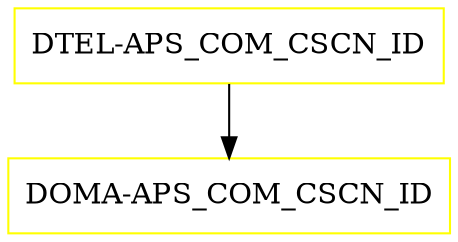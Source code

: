 digraph G {
  "DTEL-APS_COM_CSCN_ID" [shape=box,color=yellow];
  "DOMA-APS_COM_CSCN_ID" [shape=box,color=yellow,URL="./DOMA_APS_COM_CSCN_ID.html"];
  "DTEL-APS_COM_CSCN_ID" -> "DOMA-APS_COM_CSCN_ID";
}
